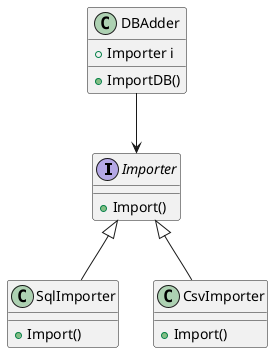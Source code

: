@startuml ClassDiagram
interface Importer{
    +Import()
}
class DBAdder{
    +Importer i
    +ImportDB()
}
class SqlImporter{
    +Import()
}
class CsvImporter{
    +Import()
}
DBAdder --> Importer
Importer <|-- SqlImporter
Importer <|-- CsvImporter
@enduml